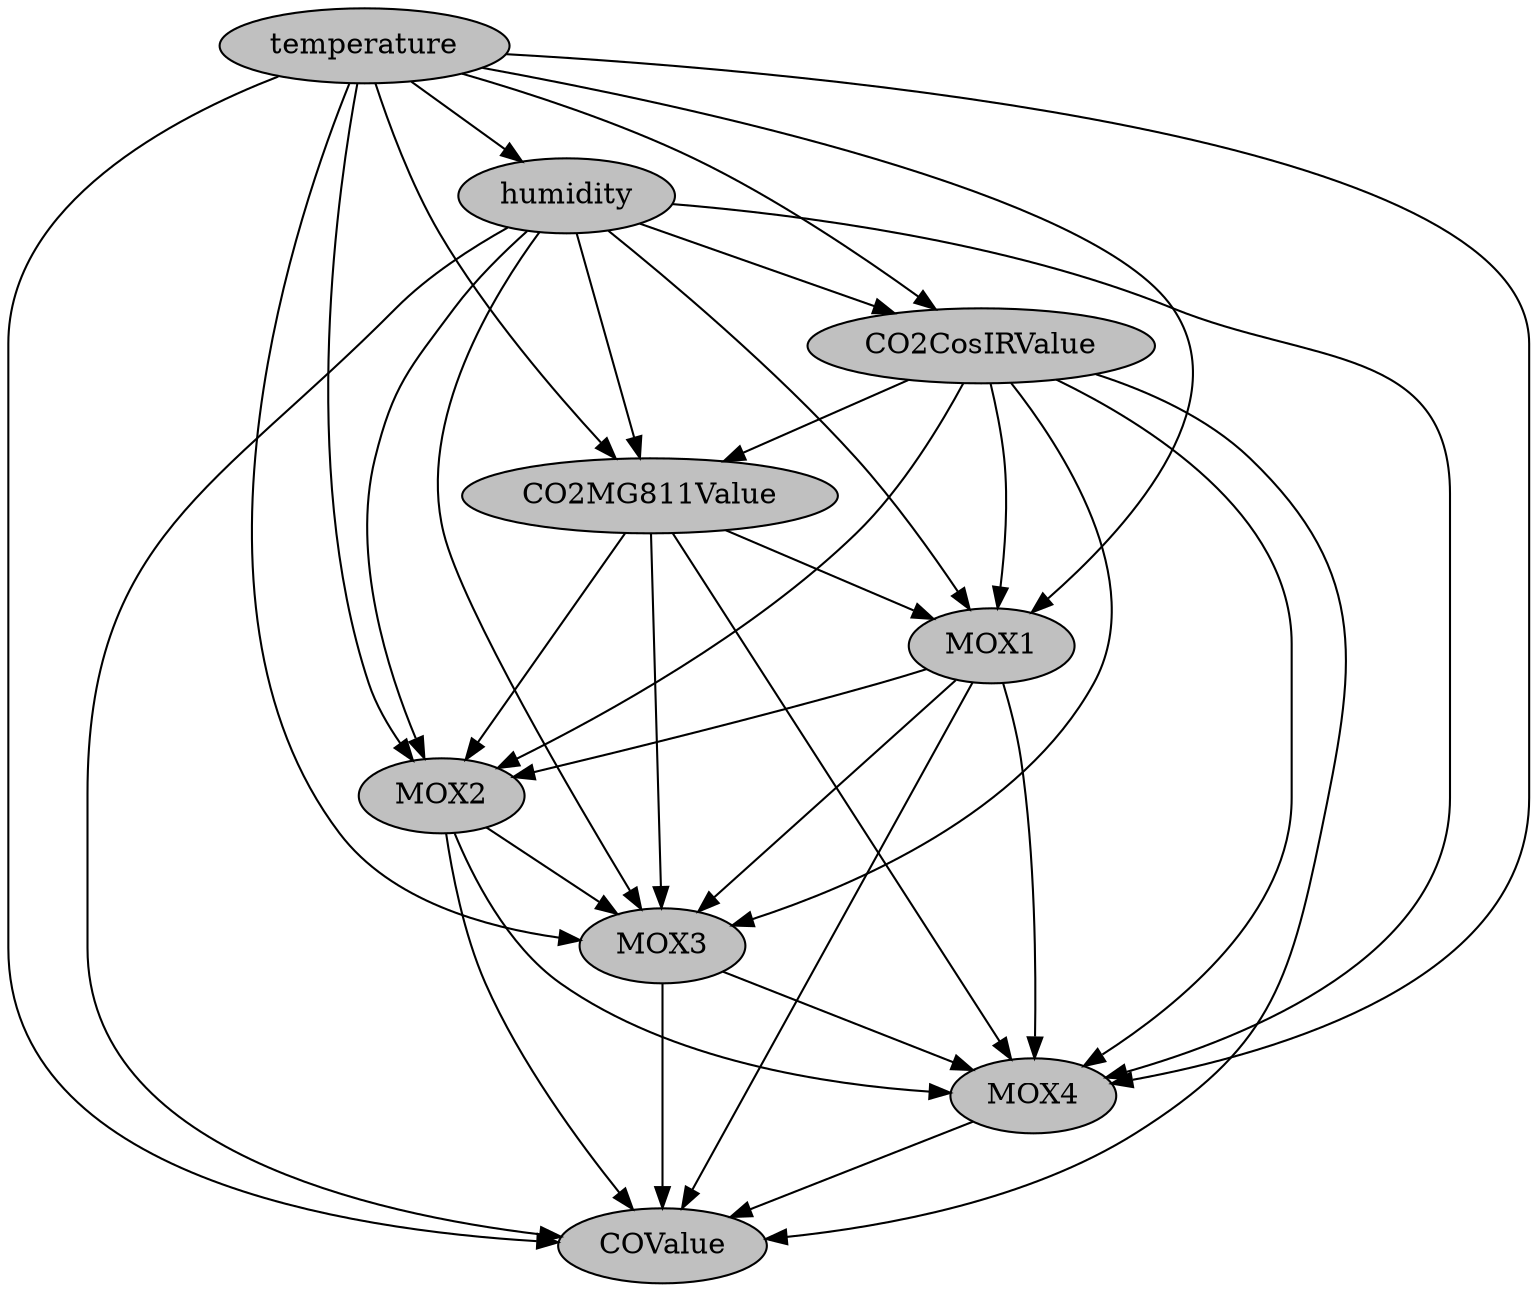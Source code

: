 strict digraph "" {
	temperature	[fillcolor=gray,
		style=filled];
	humidity	[fillcolor=gray,
		style=filled];
	temperature -> humidity;
	CO2CosIRValue	[fillcolor=gray,
		style=filled];
	temperature -> CO2CosIRValue;
	CO2MG811Value	[fillcolor=gray,
		style=filled];
	temperature -> CO2MG811Value;
	MOX1	[fillcolor=gray,
		style=filled];
	temperature -> MOX1;
	MOX2	[fillcolor=gray,
		style=filled];
	temperature -> MOX2;
	MOX3	[fillcolor=gray,
		style=filled];
	temperature -> MOX3;
	MOX4	[fillcolor=gray,
		style=filled];
	temperature -> MOX4;
	COValue	[fillcolor=gray,
		style=filled];
	temperature -> COValue;
	humidity -> CO2CosIRValue;
	humidity -> CO2MG811Value;
	humidity -> MOX1;
	humidity -> MOX2;
	humidity -> MOX3;
	humidity -> MOX4;
	humidity -> COValue;
	CO2CosIRValue -> CO2MG811Value;
	CO2CosIRValue -> MOX1;
	CO2CosIRValue -> MOX2;
	CO2CosIRValue -> MOX3;
	CO2CosIRValue -> MOX4;
	CO2CosIRValue -> COValue;
	CO2MG811Value -> MOX1;
	CO2MG811Value -> MOX2;
	CO2MG811Value -> MOX3;
	CO2MG811Value -> MOX4;
	MOX1 -> MOX2;
	MOX1 -> MOX3;
	MOX1 -> MOX4;
	MOX1 -> COValue;
	MOX2 -> MOX3;
	MOX2 -> MOX4;
	MOX2 -> COValue;
	MOX3 -> MOX4;
	MOX3 -> COValue;
	MOX4 -> COValue;
}
